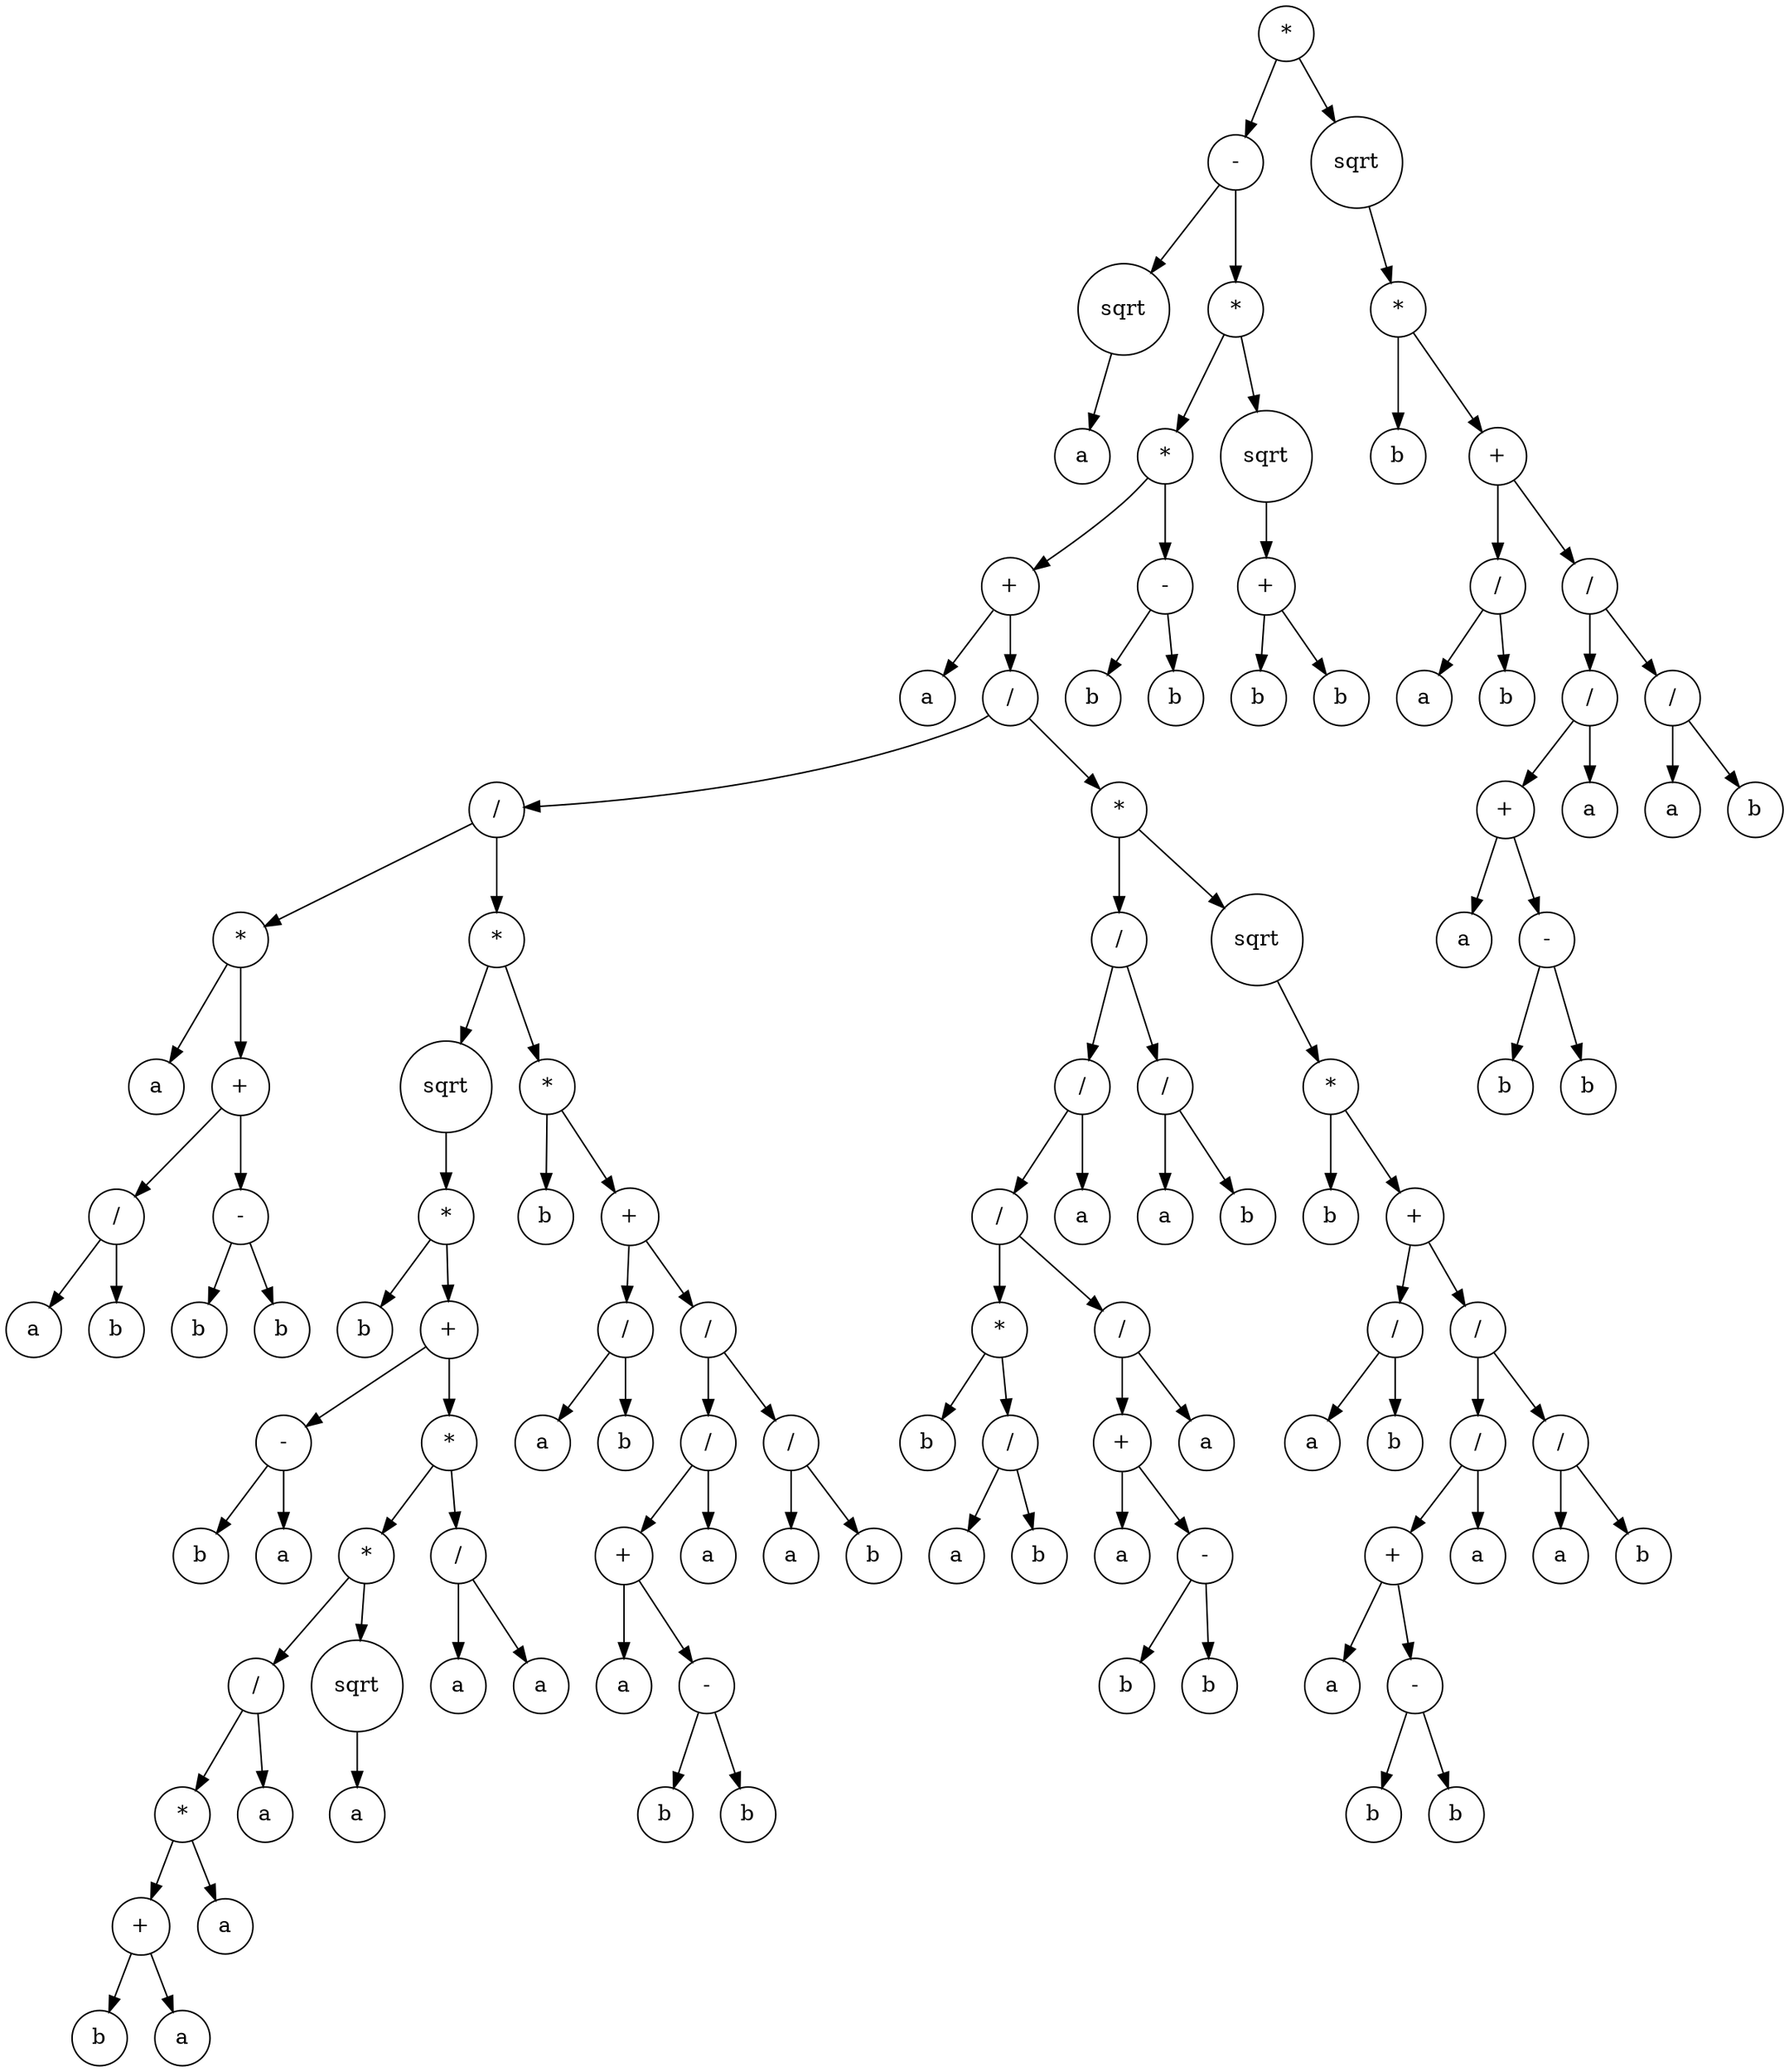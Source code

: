 digraph g {
graph [ordering=out];
node [shape=circle];
n[label = "*"];
n0[label = "-"];
n00[label = "sqrt"];
n000[label = "a"];
n00 -> n000;
n0 -> n00;
n01[label = "*"];
n010[label = "*"];
n0100[label = "+"];
n01000[label = "a"];
n0100 -> n01000;
n01001[label = "/"];
n010010[label = "/"];
n0100100[label = "*"];
n01001000[label = "a"];
n0100100 -> n01001000;
n01001001[label = "+"];
n010010010[label = "/"];
n0100100100[label = "a"];
n010010010 -> n0100100100;
n0100100101[label = "b"];
n010010010 -> n0100100101;
n01001001 -> n010010010;
n010010011[label = "-"];
n0100100110[label = "b"];
n010010011 -> n0100100110;
n0100100111[label = "b"];
n010010011 -> n0100100111;
n01001001 -> n010010011;
n0100100 -> n01001001;
n010010 -> n0100100;
n0100101[label = "*"];
n01001010[label = "sqrt"];
n010010100[label = "*"];
n0100101000[label = "b"];
n010010100 -> n0100101000;
n0100101001[label = "+"];
n01001010010[label = "-"];
n010010100100[label = "b"];
n01001010010 -> n010010100100;
n010010100101[label = "a"];
n01001010010 -> n010010100101;
n0100101001 -> n01001010010;
n01001010011[label = "*"];
n010010100110[label = "*"];
n0100101001100[label = "/"];
n01001010011000[label = "*"];
n010010100110000[label = "+"];
n0100101001100000[label = "b"];
n010010100110000 -> n0100101001100000;
n0100101001100001[label = "a"];
n010010100110000 -> n0100101001100001;
n01001010011000 -> n010010100110000;
n010010100110001[label = "a"];
n01001010011000 -> n010010100110001;
n0100101001100 -> n01001010011000;
n01001010011001[label = "a"];
n0100101001100 -> n01001010011001;
n010010100110 -> n0100101001100;
n0100101001101[label = "sqrt"];
n01001010011010[label = "a"];
n0100101001101 -> n01001010011010;
n010010100110 -> n0100101001101;
n01001010011 -> n010010100110;
n010010100111[label = "/"];
n0100101001110[label = "a"];
n010010100111 -> n0100101001110;
n0100101001111[label = "a"];
n010010100111 -> n0100101001111;
n01001010011 -> n010010100111;
n0100101001 -> n01001010011;
n010010100 -> n0100101001;
n01001010 -> n010010100;
n0100101 -> n01001010;
n01001011[label = "*"];
n010010110[label = "b"];
n01001011 -> n010010110;
n010010111[label = "+"];
n0100101110[label = "/"];
n01001011100[label = "a"];
n0100101110 -> n01001011100;
n01001011101[label = "b"];
n0100101110 -> n01001011101;
n010010111 -> n0100101110;
n0100101111[label = "/"];
n01001011110[label = "/"];
n010010111100[label = "+"];
n0100101111000[label = "a"];
n010010111100 -> n0100101111000;
n0100101111001[label = "-"];
n01001011110010[label = "b"];
n0100101111001 -> n01001011110010;
n01001011110011[label = "b"];
n0100101111001 -> n01001011110011;
n010010111100 -> n0100101111001;
n01001011110 -> n010010111100;
n010010111101[label = "a"];
n01001011110 -> n010010111101;
n0100101111 -> n01001011110;
n01001011111[label = "/"];
n010010111110[label = "a"];
n01001011111 -> n010010111110;
n010010111111[label = "b"];
n01001011111 -> n010010111111;
n0100101111 -> n01001011111;
n010010111 -> n0100101111;
n01001011 -> n010010111;
n0100101 -> n01001011;
n010010 -> n0100101;
n01001 -> n010010;
n010011[label = "*"];
n0100110[label = "/"];
n01001100[label = "/"];
n010011000[label = "/"];
n0100110000[label = "*"];
n01001100000[label = "b"];
n0100110000 -> n01001100000;
n01001100001[label = "/"];
n010011000010[label = "a"];
n01001100001 -> n010011000010;
n010011000011[label = "b"];
n01001100001 -> n010011000011;
n0100110000 -> n01001100001;
n010011000 -> n0100110000;
n0100110001[label = "/"];
n01001100010[label = "+"];
n010011000100[label = "a"];
n01001100010 -> n010011000100;
n010011000101[label = "-"];
n0100110001010[label = "b"];
n010011000101 -> n0100110001010;
n0100110001011[label = "b"];
n010011000101 -> n0100110001011;
n01001100010 -> n010011000101;
n0100110001 -> n01001100010;
n01001100011[label = "a"];
n0100110001 -> n01001100011;
n010011000 -> n0100110001;
n01001100 -> n010011000;
n010011001[label = "a"];
n01001100 -> n010011001;
n0100110 -> n01001100;
n01001101[label = "/"];
n010011010[label = "a"];
n01001101 -> n010011010;
n010011011[label = "b"];
n01001101 -> n010011011;
n0100110 -> n01001101;
n010011 -> n0100110;
n0100111[label = "sqrt"];
n01001110[label = "*"];
n010011100[label = "b"];
n01001110 -> n010011100;
n010011101[label = "+"];
n0100111010[label = "/"];
n01001110100[label = "a"];
n0100111010 -> n01001110100;
n01001110101[label = "b"];
n0100111010 -> n01001110101;
n010011101 -> n0100111010;
n0100111011[label = "/"];
n01001110110[label = "/"];
n010011101100[label = "+"];
n0100111011000[label = "a"];
n010011101100 -> n0100111011000;
n0100111011001[label = "-"];
n01001110110010[label = "b"];
n0100111011001 -> n01001110110010;
n01001110110011[label = "b"];
n0100111011001 -> n01001110110011;
n010011101100 -> n0100111011001;
n01001110110 -> n010011101100;
n010011101101[label = "a"];
n01001110110 -> n010011101101;
n0100111011 -> n01001110110;
n01001110111[label = "/"];
n010011101110[label = "a"];
n01001110111 -> n010011101110;
n010011101111[label = "b"];
n01001110111 -> n010011101111;
n0100111011 -> n01001110111;
n010011101 -> n0100111011;
n01001110 -> n010011101;
n0100111 -> n01001110;
n010011 -> n0100111;
n01001 -> n010011;
n0100 -> n01001;
n010 -> n0100;
n0101[label = "-"];
n01010[label = "b"];
n0101 -> n01010;
n01011[label = "b"];
n0101 -> n01011;
n010 -> n0101;
n01 -> n010;
n011[label = "sqrt"];
n0110[label = "+"];
n01100[label = "b"];
n0110 -> n01100;
n01101[label = "b"];
n0110 -> n01101;
n011 -> n0110;
n01 -> n011;
n0 -> n01;
n -> n0;
n1[label = "sqrt"];
n10[label = "*"];
n100[label = "b"];
n10 -> n100;
n101[label = "+"];
n1010[label = "/"];
n10100[label = "a"];
n1010 -> n10100;
n10101[label = "b"];
n1010 -> n10101;
n101 -> n1010;
n1011[label = "/"];
n10110[label = "/"];
n101100[label = "+"];
n1011000[label = "a"];
n101100 -> n1011000;
n1011001[label = "-"];
n10110010[label = "b"];
n1011001 -> n10110010;
n10110011[label = "b"];
n1011001 -> n10110011;
n101100 -> n1011001;
n10110 -> n101100;
n101101[label = "a"];
n10110 -> n101101;
n1011 -> n10110;
n10111[label = "/"];
n101110[label = "a"];
n10111 -> n101110;
n101111[label = "b"];
n10111 -> n101111;
n1011 -> n10111;
n101 -> n1011;
n10 -> n101;
n1 -> n10;
n -> n1;
}
